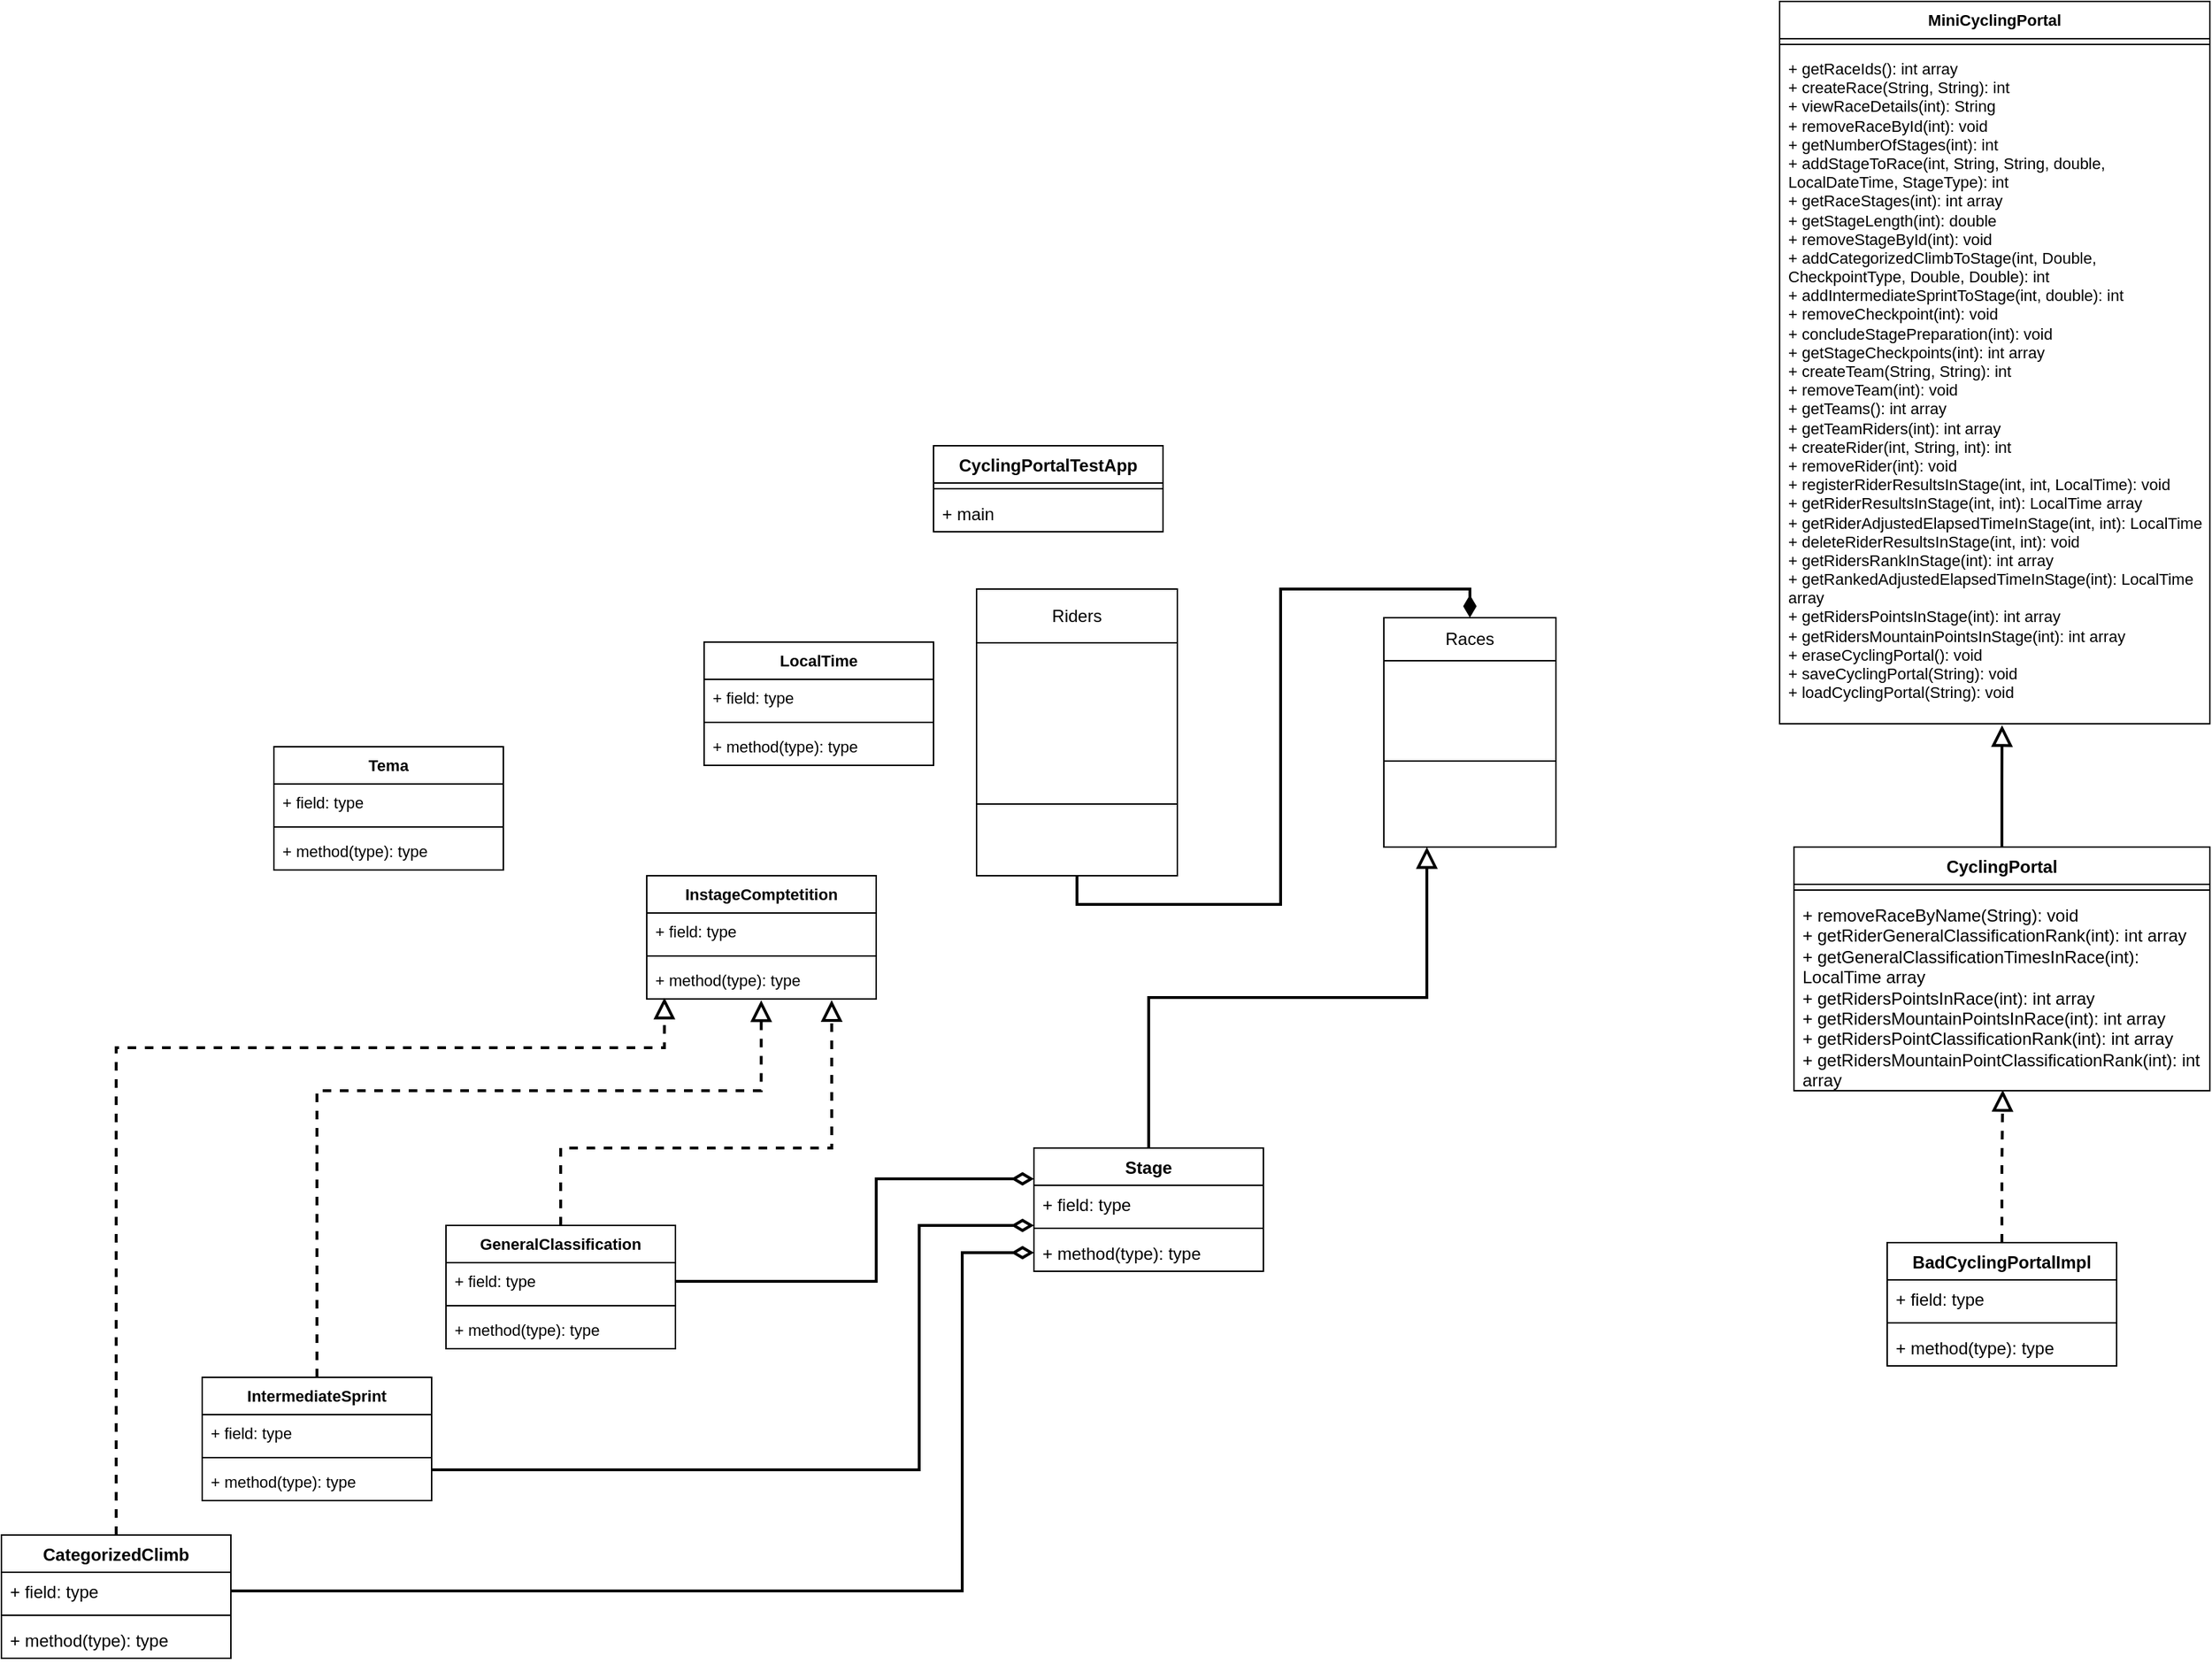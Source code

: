 <mxfile version="23.1.6" type="github">
  <diagram name="Page-1" id="q9JYpEjFwvB6e5CxQERE">
    <mxGraphModel dx="2020" dy="1909" grid="1" gridSize="10" guides="1" tooltips="1" connect="1" arrows="1" fold="1" page="1" pageScale="1" pageWidth="827" pageHeight="1169" math="0" shadow="0">
      <root>
        <mxCell id="0" />
        <mxCell id="1" parent="0" />
        <mxCell id="uEq3m0R4o0ad3iEvtRFF-10" value="CyclingPortalTestApp" style="swimlane;fontStyle=1;align=center;verticalAlign=top;childLayout=stackLayout;horizontal=1;startSize=26;horizontalStack=0;resizeParent=1;resizeParentMax=0;resizeLast=0;collapsible=1;marginBottom=0;whiteSpace=wrap;html=1;" parent="1" vertex="1">
          <mxGeometry x="40" y="40" width="160" height="60" as="geometry" />
        </mxCell>
        <mxCell id="uEq3m0R4o0ad3iEvtRFF-12" value="" style="line;strokeWidth=1;fillColor=none;align=left;verticalAlign=middle;spacingTop=-1;spacingLeft=3;spacingRight=3;rotatable=0;labelPosition=right;points=[];portConstraint=eastwest;strokeColor=inherit;" parent="uEq3m0R4o0ad3iEvtRFF-10" vertex="1">
          <mxGeometry y="26" width="160" height="8" as="geometry" />
        </mxCell>
        <mxCell id="uEq3m0R4o0ad3iEvtRFF-13" value="+ main" style="text;strokeColor=none;fillColor=none;align=left;verticalAlign=top;spacingLeft=4;spacingRight=4;overflow=hidden;rotatable=0;points=[[0,0.5],[1,0.5]];portConstraint=eastwest;whiteSpace=wrap;html=1;" parent="uEq3m0R4o0ad3iEvtRFF-10" vertex="1">
          <mxGeometry y="34" width="160" height="26" as="geometry" />
        </mxCell>
        <mxCell id="wvcC62Qd1xTl-urH2v8x-9" value="" style="group" parent="1" vertex="1" connectable="0">
          <mxGeometry x="70" y="140" width="140" height="200" as="geometry" />
        </mxCell>
        <mxCell id="wvcC62Qd1xTl-urH2v8x-10" value="Riders" style="rounded=0;whiteSpace=wrap;html=1;" parent="wvcC62Qd1xTl-urH2v8x-9" vertex="1">
          <mxGeometry width="140" height="37.5" as="geometry" />
        </mxCell>
        <mxCell id="wvcC62Qd1xTl-urH2v8x-11" value="" style="rounded=0;whiteSpace=wrap;html=1;align=left;" parent="wvcC62Qd1xTl-urH2v8x-9" vertex="1">
          <mxGeometry y="37.5" width="140" height="112.5" as="geometry" />
        </mxCell>
        <mxCell id="wvcC62Qd1xTl-urH2v8x-12" value="" style="rounded=0;whiteSpace=wrap;html=1;" parent="wvcC62Qd1xTl-urH2v8x-9" vertex="1">
          <mxGeometry y="150" width="140" height="50" as="geometry" />
        </mxCell>
        <mxCell id="wvcC62Qd1xTl-urH2v8x-13" value="" style="group" parent="1" vertex="1" connectable="0">
          <mxGeometry x="354" y="160" width="120" height="160" as="geometry" />
        </mxCell>
        <mxCell id="wvcC62Qd1xTl-urH2v8x-14" value="Races" style="rounded=0;whiteSpace=wrap;html=1;" parent="wvcC62Qd1xTl-urH2v8x-13" vertex="1">
          <mxGeometry width="120" height="30" as="geometry" />
        </mxCell>
        <mxCell id="wvcC62Qd1xTl-urH2v8x-15" value="" style="rounded=0;whiteSpace=wrap;html=1;align=left;" parent="wvcC62Qd1xTl-urH2v8x-13" vertex="1">
          <mxGeometry y="30" width="120" height="70" as="geometry" />
        </mxCell>
        <mxCell id="wvcC62Qd1xTl-urH2v8x-16" value="" style="rounded=0;whiteSpace=wrap;html=1;" parent="wvcC62Qd1xTl-urH2v8x-13" vertex="1">
          <mxGeometry y="100" width="120" height="60" as="geometry" />
        </mxCell>
        <mxCell id="wvcC62Qd1xTl-urH2v8x-29" value="" style="endArrow=block;html=1;rounded=0;exitX=0.5;exitY=0;exitDx=0;exitDy=0;entryX=0.25;entryY=1;entryDx=0;entryDy=0;endFill=0;strokeWidth=2;endSize=10;startSize=10;edgeStyle=orthogonalEdgeStyle;" parent="1" source="ZmkPiaW1iWn0wtLQBJ-h-1" target="wvcC62Qd1xTl-urH2v8x-16" edge="1">
          <mxGeometry width="50" height="50" relative="1" as="geometry">
            <mxPoint x="240" y="400" as="sourcePoint" />
            <mxPoint x="600" y="270" as="targetPoint" />
          </mxGeometry>
        </mxCell>
        <mxCell id="rqDQW1-a-PWC5fzVs6pU-1" value="CyclingPortal" style="swimlane;fontStyle=1;align=center;verticalAlign=top;childLayout=stackLayout;horizontal=1;startSize=26;horizontalStack=0;resizeParent=1;resizeParentMax=0;resizeLast=0;collapsible=1;marginBottom=0;whiteSpace=wrap;html=1;" parent="1" vertex="1">
          <mxGeometry x="640" y="320" width="290" height="170" as="geometry" />
        </mxCell>
        <mxCell id="rqDQW1-a-PWC5fzVs6pU-3" value="" style="line;strokeWidth=1;fillColor=none;align=left;verticalAlign=middle;spacingTop=-1;spacingLeft=3;spacingRight=3;rotatable=0;labelPosition=right;points=[];portConstraint=eastwest;strokeColor=inherit;" parent="rqDQW1-a-PWC5fzVs6pU-1" vertex="1">
          <mxGeometry y="26" width="290" height="8" as="geometry" />
        </mxCell>
        <mxCell id="rqDQW1-a-PWC5fzVs6pU-4" value="+ removeRaceByName(String): void&lt;br&gt;+ getRiderGeneralClassificationRank(int): int array&lt;br&gt;+ getGeneralClassificationTimesInRace(int): LocalTime array&lt;br&gt;+ getRidersPointsInRace(int): int array&lt;br&gt;+ getRidersMountainPointsInRace(int): int array&lt;br&gt;+ getRidersPointClassificationRank(int): int array&lt;br&gt;+ getRidersMountainPointClassificationRank(int): int array" style="text;strokeColor=none;fillColor=none;align=left;verticalAlign=top;spacingLeft=4;spacingRight=4;overflow=hidden;rotatable=0;points=[[0,0.5],[1,0.5]];portConstraint=eastwest;whiteSpace=wrap;html=1;" parent="rqDQW1-a-PWC5fzVs6pU-1" vertex="1">
          <mxGeometry y="34" width="290" height="136" as="geometry" />
        </mxCell>
        <mxCell id="rqDQW1-a-PWC5fzVs6pU-15" style="edgeStyle=orthogonalEdgeStyle;rounded=0;orthogonalLoop=1;jettySize=auto;html=1;exitX=0.5;exitY=0;exitDx=0;exitDy=0;strokeColor=default;strokeWidth=2;align=center;verticalAlign=middle;fontFamily=Helvetica;fontSize=11;fontColor=default;labelBackgroundColor=default;startSize=10;endArrow=block;endFill=0;endSize=10;dashed=1;entryX=0.502;entryY=0.996;entryDx=0;entryDy=0;entryPerimeter=0;" parent="1" source="rqDQW1-a-PWC5fzVs6pU-9" target="rqDQW1-a-PWC5fzVs6pU-4" edge="1">
          <mxGeometry relative="1" as="geometry">
            <mxPoint x="770" y="536" as="targetPoint" />
          </mxGeometry>
        </mxCell>
        <mxCell id="rqDQW1-a-PWC5fzVs6pU-9" value="BadCyclingPortalImpl" style="swimlane;fontStyle=1;align=center;verticalAlign=top;childLayout=stackLayout;horizontal=1;startSize=26;horizontalStack=0;resizeParent=1;resizeParentMax=0;resizeLast=0;collapsible=1;marginBottom=0;whiteSpace=wrap;html=1;" parent="1" vertex="1">
          <mxGeometry x="705" y="596" width="160" height="86" as="geometry" />
        </mxCell>
        <mxCell id="rqDQW1-a-PWC5fzVs6pU-10" value="+ field: type" style="text;strokeColor=none;fillColor=none;align=left;verticalAlign=top;spacingLeft=4;spacingRight=4;overflow=hidden;rotatable=0;points=[[0,0.5],[1,0.5]];portConstraint=eastwest;whiteSpace=wrap;html=1;" parent="rqDQW1-a-PWC5fzVs6pU-9" vertex="1">
          <mxGeometry y="26" width="160" height="26" as="geometry" />
        </mxCell>
        <mxCell id="rqDQW1-a-PWC5fzVs6pU-11" value="" style="line;strokeWidth=1;fillColor=none;align=left;verticalAlign=middle;spacingTop=-1;spacingLeft=3;spacingRight=3;rotatable=0;labelPosition=right;points=[];portConstraint=eastwest;strokeColor=inherit;" parent="rqDQW1-a-PWC5fzVs6pU-9" vertex="1">
          <mxGeometry y="52" width="160" height="8" as="geometry" />
        </mxCell>
        <mxCell id="rqDQW1-a-PWC5fzVs6pU-12" value="+ method(type): type" style="text;strokeColor=none;fillColor=none;align=left;verticalAlign=top;spacingLeft=4;spacingRight=4;overflow=hidden;rotatable=0;points=[[0,0.5],[1,0.5]];portConstraint=eastwest;whiteSpace=wrap;html=1;" parent="rqDQW1-a-PWC5fzVs6pU-9" vertex="1">
          <mxGeometry y="60" width="160" height="26" as="geometry" />
        </mxCell>
        <mxCell id="rqDQW1-a-PWC5fzVs6pU-17" value="MiniCyclingPortal" style="swimlane;fontStyle=1;align=center;verticalAlign=top;childLayout=stackLayout;horizontal=1;startSize=26;horizontalStack=0;resizeParent=1;resizeParentMax=0;resizeLast=0;collapsible=1;marginBottom=0;whiteSpace=wrap;html=1;fontFamily=Helvetica;fontSize=11;fontColor=default;labelBackgroundColor=default;" parent="1" vertex="1">
          <mxGeometry x="630" y="-270" width="300" height="504" as="geometry" />
        </mxCell>
        <mxCell id="rqDQW1-a-PWC5fzVs6pU-19" value="" style="line;strokeWidth=1;fillColor=none;align=left;verticalAlign=middle;spacingTop=-1;spacingLeft=3;spacingRight=3;rotatable=0;labelPosition=right;points=[];portConstraint=eastwest;strokeColor=inherit;fontFamily=Helvetica;fontSize=11;fontColor=default;labelBackgroundColor=default;" parent="rqDQW1-a-PWC5fzVs6pU-17" vertex="1">
          <mxGeometry y="26" width="300" height="8" as="geometry" />
        </mxCell>
        <mxCell id="rqDQW1-a-PWC5fzVs6pU-20" value="+ getRaceIds(): int array&lt;br&gt;+ createRace(String, String): int&lt;br&gt;+ viewRaceDetails(int): String&lt;br&gt;+ removeRaceById(int): void&lt;br&gt;+ getNumberOfStages(int): int&lt;br&gt;+ addStageToRace(int, String, String, double, LocalDateTime, StageType): int&lt;br&gt;+ getRaceStages(int): int array&lt;div&gt;+ getStageLength(int): double&lt;/div&gt;&lt;div&gt;+ removeStageById(int): void&lt;/div&gt;&lt;div&gt;+ addCategorizedClimbToStage(int, Double, CheckpointType, Double, Double): int&lt;/div&gt;&lt;div&gt;+ addIntermediateSprintToStage(int, double): int&lt;/div&gt;&lt;div&gt;+ removeCheckpoint(int): void&lt;/div&gt;&lt;div&gt;+ concludeStagePreparation(int): void&lt;/div&gt;&lt;div&gt;+ getStageCheckpoints(int): int array&lt;/div&gt;&lt;div&gt;+ createTeam(String, String): int&lt;/div&gt;&lt;div&gt;+ removeTeam(int): void&lt;/div&gt;&lt;div&gt;+ getTeams(): int array&lt;/div&gt;&lt;div&gt;+ getTeamRiders(int): int array&lt;/div&gt;&lt;div&gt;+ createRider(int, String, int): int&lt;/div&gt;&lt;div&gt;+ removeRider(int): void&lt;/div&gt;&lt;div&gt;+ registerRiderResultsInStage(int, int, LocalTime): void&lt;/div&gt;&lt;div&gt;+ getRiderResultsInStage(int, int): LocalTime array&lt;/div&gt;&lt;div&gt;+ getRiderAdjustedElapsedTimeInStage(int, int): LocalTime&lt;/div&gt;&lt;div&gt;+ deleteRiderResultsInStage(int, int): void&lt;/div&gt;&lt;div&gt;+ getRidersRankInStage(int): int array&lt;/div&gt;&lt;div&gt;+ getRankedAdjustedElapsedTimeInStage(int): LocalTime array&lt;/div&gt;&lt;div&gt;+ getRidersPointsInStage(int): int array&lt;/div&gt;&lt;div&gt;+ getRidersMountainPointsInStage(int): int array&lt;/div&gt;&lt;div&gt;+ eraseCyclingPortal(): void&lt;/div&gt;&lt;div&gt;+ saveCyclingPortal(String): void&lt;/div&gt;&lt;div&gt;+ loadCyclingPortal(String): void&lt;/div&gt;&lt;div&gt;&lt;br&gt;&lt;/div&gt;" style="text;strokeColor=none;fillColor=none;align=left;verticalAlign=top;spacingLeft=4;spacingRight=4;overflow=hidden;rotatable=0;points=[[0,0.5],[1,0.5]];portConstraint=eastwest;whiteSpace=wrap;html=1;fontFamily=Helvetica;fontSize=11;fontColor=default;labelBackgroundColor=default;" parent="rqDQW1-a-PWC5fzVs6pU-17" vertex="1">
          <mxGeometry y="34" width="300" height="470" as="geometry" />
        </mxCell>
        <mxCell id="rqDQW1-a-PWC5fzVs6pU-23" style="edgeStyle=orthogonalEdgeStyle;rounded=0;orthogonalLoop=1;jettySize=auto;html=1;exitX=0.5;exitY=0;exitDx=0;exitDy=0;entryX=0.517;entryY=1.002;entryDx=0;entryDy=0;entryPerimeter=0;strokeColor=default;strokeWidth=2;align=center;verticalAlign=middle;fontFamily=Helvetica;fontSize=11;fontColor=default;labelBackgroundColor=default;startSize=10;endArrow=block;endFill=0;endSize=10;" parent="1" source="rqDQW1-a-PWC5fzVs6pU-1" target="rqDQW1-a-PWC5fzVs6pU-20" edge="1">
          <mxGeometry relative="1" as="geometry" />
        </mxCell>
        <mxCell id="ZmkPiaW1iWn0wtLQBJ-h-1" value="Stage" style="swimlane;fontStyle=1;align=center;verticalAlign=top;childLayout=stackLayout;horizontal=1;startSize=26;horizontalStack=0;resizeParent=1;resizeParentMax=0;resizeLast=0;collapsible=1;marginBottom=0;whiteSpace=wrap;html=1;" vertex="1" parent="1">
          <mxGeometry x="110" y="530" width="160" height="86" as="geometry" />
        </mxCell>
        <mxCell id="ZmkPiaW1iWn0wtLQBJ-h-2" value="+ field: type" style="text;strokeColor=none;fillColor=none;align=left;verticalAlign=top;spacingLeft=4;spacingRight=4;overflow=hidden;rotatable=0;points=[[0,0.5],[1,0.5]];portConstraint=eastwest;whiteSpace=wrap;html=1;" vertex="1" parent="ZmkPiaW1iWn0wtLQBJ-h-1">
          <mxGeometry y="26" width="160" height="26" as="geometry" />
        </mxCell>
        <mxCell id="ZmkPiaW1iWn0wtLQBJ-h-3" value="" style="line;strokeWidth=1;fillColor=none;align=left;verticalAlign=middle;spacingTop=-1;spacingLeft=3;spacingRight=3;rotatable=0;labelPosition=right;points=[];portConstraint=eastwest;strokeColor=inherit;" vertex="1" parent="ZmkPiaW1iWn0wtLQBJ-h-1">
          <mxGeometry y="52" width="160" height="8" as="geometry" />
        </mxCell>
        <mxCell id="ZmkPiaW1iWn0wtLQBJ-h-4" value="+ method(type): type" style="text;strokeColor=none;fillColor=none;align=left;verticalAlign=top;spacingLeft=4;spacingRight=4;overflow=hidden;rotatable=0;points=[[0,0.5],[1,0.5]];portConstraint=eastwest;whiteSpace=wrap;html=1;" vertex="1" parent="ZmkPiaW1iWn0wtLQBJ-h-1">
          <mxGeometry y="60" width="160" height="26" as="geometry" />
        </mxCell>
        <mxCell id="ZmkPiaW1iWn0wtLQBJ-h-5" value="CategorizedClimb" style="swimlane;fontStyle=1;align=center;verticalAlign=top;childLayout=stackLayout;horizontal=1;startSize=26;horizontalStack=0;resizeParent=1;resizeParentMax=0;resizeLast=0;collapsible=1;marginBottom=0;whiteSpace=wrap;html=1;" vertex="1" parent="1">
          <mxGeometry x="-610" y="800" width="160" height="86" as="geometry" />
        </mxCell>
        <mxCell id="ZmkPiaW1iWn0wtLQBJ-h-6" value="+ field: type" style="text;strokeColor=none;fillColor=none;align=left;verticalAlign=top;spacingLeft=4;spacingRight=4;overflow=hidden;rotatable=0;points=[[0,0.5],[1,0.5]];portConstraint=eastwest;whiteSpace=wrap;html=1;" vertex="1" parent="ZmkPiaW1iWn0wtLQBJ-h-5">
          <mxGeometry y="26" width="160" height="26" as="geometry" />
        </mxCell>
        <mxCell id="ZmkPiaW1iWn0wtLQBJ-h-7" value="" style="line;strokeWidth=1;fillColor=none;align=left;verticalAlign=middle;spacingTop=-1;spacingLeft=3;spacingRight=3;rotatable=0;labelPosition=right;points=[];portConstraint=eastwest;strokeColor=inherit;" vertex="1" parent="ZmkPiaW1iWn0wtLQBJ-h-5">
          <mxGeometry y="52" width="160" height="8" as="geometry" />
        </mxCell>
        <mxCell id="ZmkPiaW1iWn0wtLQBJ-h-8" value="+ method(type): type" style="text;strokeColor=none;fillColor=none;align=left;verticalAlign=top;spacingLeft=4;spacingRight=4;overflow=hidden;rotatable=0;points=[[0,0.5],[1,0.5]];portConstraint=eastwest;whiteSpace=wrap;html=1;" vertex="1" parent="ZmkPiaW1iWn0wtLQBJ-h-5">
          <mxGeometry y="60" width="160" height="26" as="geometry" />
        </mxCell>
        <mxCell id="ZmkPiaW1iWn0wtLQBJ-h-10" style="edgeStyle=orthogonalEdgeStyle;rounded=0;orthogonalLoop=1;jettySize=auto;html=1;exitX=1;exitY=0.5;exitDx=0;exitDy=0;entryX=0;entryY=0.5;entryDx=0;entryDy=0;strokeColor=default;strokeWidth=2;align=center;verticalAlign=middle;fontFamily=Helvetica;fontSize=11;fontColor=default;labelBackgroundColor=default;startSize=10;endArrow=diamondThin;endFill=0;endSize=10;" edge="1" parent="1" source="ZmkPiaW1iWn0wtLQBJ-h-6" target="ZmkPiaW1iWn0wtLQBJ-h-4">
          <mxGeometry relative="1" as="geometry">
            <Array as="points">
              <mxPoint x="60" y="839" />
              <mxPoint x="60" y="603" />
            </Array>
          </mxGeometry>
        </mxCell>
        <mxCell id="ZmkPiaW1iWn0wtLQBJ-h-11" value="InstageComptetition" style="swimlane;fontStyle=1;align=center;verticalAlign=top;childLayout=stackLayout;horizontal=1;startSize=26;horizontalStack=0;resizeParent=1;resizeParentMax=0;resizeLast=0;collapsible=1;marginBottom=0;whiteSpace=wrap;html=1;fontFamily=Helvetica;fontSize=11;fontColor=default;labelBackgroundColor=default;" vertex="1" parent="1">
          <mxGeometry x="-160" y="340" width="160" height="86" as="geometry" />
        </mxCell>
        <mxCell id="ZmkPiaW1iWn0wtLQBJ-h-12" value="+ field: type" style="text;strokeColor=none;fillColor=none;align=left;verticalAlign=top;spacingLeft=4;spacingRight=4;overflow=hidden;rotatable=0;points=[[0,0.5],[1,0.5]];portConstraint=eastwest;whiteSpace=wrap;html=1;fontFamily=Helvetica;fontSize=11;fontColor=default;labelBackgroundColor=default;" vertex="1" parent="ZmkPiaW1iWn0wtLQBJ-h-11">
          <mxGeometry y="26" width="160" height="26" as="geometry" />
        </mxCell>
        <mxCell id="ZmkPiaW1iWn0wtLQBJ-h-13" value="" style="line;strokeWidth=1;fillColor=none;align=left;verticalAlign=middle;spacingTop=-1;spacingLeft=3;spacingRight=3;rotatable=0;labelPosition=right;points=[];portConstraint=eastwest;strokeColor=inherit;fontFamily=Helvetica;fontSize=11;fontColor=default;labelBackgroundColor=default;" vertex="1" parent="ZmkPiaW1iWn0wtLQBJ-h-11">
          <mxGeometry y="52" width="160" height="8" as="geometry" />
        </mxCell>
        <mxCell id="ZmkPiaW1iWn0wtLQBJ-h-14" value="+ method(type): type" style="text;strokeColor=none;fillColor=none;align=left;verticalAlign=top;spacingLeft=4;spacingRight=4;overflow=hidden;rotatable=0;points=[[0,0.5],[1,0.5]];portConstraint=eastwest;whiteSpace=wrap;html=1;fontFamily=Helvetica;fontSize=11;fontColor=default;labelBackgroundColor=default;" vertex="1" parent="ZmkPiaW1iWn0wtLQBJ-h-11">
          <mxGeometry y="60" width="160" height="26" as="geometry" />
        </mxCell>
        <mxCell id="ZmkPiaW1iWn0wtLQBJ-h-15" style="edgeStyle=orthogonalEdgeStyle;rounded=0;orthogonalLoop=1;jettySize=auto;html=1;exitX=0.5;exitY=0;exitDx=0;exitDy=0;entryX=0.077;entryY=0.964;entryDx=0;entryDy=0;entryPerimeter=0;strokeColor=default;strokeWidth=2;align=center;verticalAlign=middle;fontFamily=Helvetica;fontSize=11;fontColor=default;labelBackgroundColor=default;startSize=10;endArrow=block;endFill=0;endSize=10;dashed=1;" edge="1" parent="1" source="ZmkPiaW1iWn0wtLQBJ-h-5" target="ZmkPiaW1iWn0wtLQBJ-h-14">
          <mxGeometry relative="1" as="geometry">
            <Array as="points">
              <mxPoint x="-350" y="460" />
              <mxPoint x="-148" y="460" />
              <mxPoint x="-148" y="425" />
            </Array>
          </mxGeometry>
        </mxCell>
        <mxCell id="ZmkPiaW1iWn0wtLQBJ-h-16" value="IntermediateSprint" style="swimlane;fontStyle=1;align=center;verticalAlign=top;childLayout=stackLayout;horizontal=1;startSize=26;horizontalStack=0;resizeParent=1;resizeParentMax=0;resizeLast=0;collapsible=1;marginBottom=0;whiteSpace=wrap;html=1;fontFamily=Helvetica;fontSize=11;fontColor=default;labelBackgroundColor=default;" vertex="1" parent="1">
          <mxGeometry x="-470" y="690" width="160" height="86" as="geometry" />
        </mxCell>
        <mxCell id="ZmkPiaW1iWn0wtLQBJ-h-17" value="+ field: type" style="text;strokeColor=none;fillColor=none;align=left;verticalAlign=top;spacingLeft=4;spacingRight=4;overflow=hidden;rotatable=0;points=[[0,0.5],[1,0.5]];portConstraint=eastwest;whiteSpace=wrap;html=1;fontFamily=Helvetica;fontSize=11;fontColor=default;labelBackgroundColor=default;" vertex="1" parent="ZmkPiaW1iWn0wtLQBJ-h-16">
          <mxGeometry y="26" width="160" height="26" as="geometry" />
        </mxCell>
        <mxCell id="ZmkPiaW1iWn0wtLQBJ-h-18" value="" style="line;strokeWidth=1;fillColor=none;align=left;verticalAlign=middle;spacingTop=-1;spacingLeft=3;spacingRight=3;rotatable=0;labelPosition=right;points=[];portConstraint=eastwest;strokeColor=inherit;fontFamily=Helvetica;fontSize=11;fontColor=default;labelBackgroundColor=default;" vertex="1" parent="ZmkPiaW1iWn0wtLQBJ-h-16">
          <mxGeometry y="52" width="160" height="8" as="geometry" />
        </mxCell>
        <mxCell id="ZmkPiaW1iWn0wtLQBJ-h-19" value="+ method(type): type" style="text;strokeColor=none;fillColor=none;align=left;verticalAlign=top;spacingLeft=4;spacingRight=4;overflow=hidden;rotatable=0;points=[[0,0.5],[1,0.5]];portConstraint=eastwest;whiteSpace=wrap;html=1;fontFamily=Helvetica;fontSize=11;fontColor=default;labelBackgroundColor=default;" vertex="1" parent="ZmkPiaW1iWn0wtLQBJ-h-16">
          <mxGeometry y="60" width="160" height="26" as="geometry" />
        </mxCell>
        <mxCell id="ZmkPiaW1iWn0wtLQBJ-h-20" style="edgeStyle=orthogonalEdgeStyle;rounded=0;orthogonalLoop=1;jettySize=auto;html=1;exitX=0.5;exitY=0;exitDx=0;exitDy=0;entryX=0.499;entryY=1.036;entryDx=0;entryDy=0;entryPerimeter=0;strokeColor=default;strokeWidth=2;align=center;verticalAlign=middle;fontFamily=Helvetica;fontSize=11;fontColor=default;labelBackgroundColor=default;startSize=10;endArrow=block;endFill=0;endSize=10;dashed=1;" edge="1" parent="1" source="ZmkPiaW1iWn0wtLQBJ-h-16" target="ZmkPiaW1iWn0wtLQBJ-h-14">
          <mxGeometry relative="1" as="geometry">
            <Array as="points">
              <mxPoint x="-390" y="490" />
              <mxPoint x="-80" y="490" />
            </Array>
          </mxGeometry>
        </mxCell>
        <mxCell id="ZmkPiaW1iWn0wtLQBJ-h-21" style="edgeStyle=orthogonalEdgeStyle;rounded=0;orthogonalLoop=1;jettySize=auto;html=1;exitX=1;exitY=0.75;exitDx=0;exitDy=0;entryX=0;entryY=1.062;entryDx=0;entryDy=0;entryPerimeter=0;strokeColor=default;strokeWidth=2;align=center;verticalAlign=middle;fontFamily=Helvetica;fontSize=11;fontColor=default;labelBackgroundColor=default;startSize=10;endArrow=diamondThin;endFill=0;endSize=10;" edge="1" parent="1" source="ZmkPiaW1iWn0wtLQBJ-h-16" target="ZmkPiaW1iWn0wtLQBJ-h-2">
          <mxGeometry relative="1" as="geometry">
            <Array as="points">
              <mxPoint x="30" y="755" />
              <mxPoint x="30" y="584" />
              <mxPoint x="110" y="584" />
            </Array>
          </mxGeometry>
        </mxCell>
        <mxCell id="ZmkPiaW1iWn0wtLQBJ-h-22" value="Tema" style="swimlane;fontStyle=1;align=center;verticalAlign=top;childLayout=stackLayout;horizontal=1;startSize=26;horizontalStack=0;resizeParent=1;resizeParentMax=0;resizeLast=0;collapsible=1;marginBottom=0;whiteSpace=wrap;html=1;fontFamily=Helvetica;fontSize=11;fontColor=default;labelBackgroundColor=default;" vertex="1" parent="1">
          <mxGeometry x="-420" y="250" width="160" height="86" as="geometry" />
        </mxCell>
        <mxCell id="ZmkPiaW1iWn0wtLQBJ-h-23" value="+ field: type" style="text;strokeColor=none;fillColor=none;align=left;verticalAlign=top;spacingLeft=4;spacingRight=4;overflow=hidden;rotatable=0;points=[[0,0.5],[1,0.5]];portConstraint=eastwest;whiteSpace=wrap;html=1;fontFamily=Helvetica;fontSize=11;fontColor=default;labelBackgroundColor=default;" vertex="1" parent="ZmkPiaW1iWn0wtLQBJ-h-22">
          <mxGeometry y="26" width="160" height="26" as="geometry" />
        </mxCell>
        <mxCell id="ZmkPiaW1iWn0wtLQBJ-h-24" value="" style="line;strokeWidth=1;fillColor=none;align=left;verticalAlign=middle;spacingTop=-1;spacingLeft=3;spacingRight=3;rotatable=0;labelPosition=right;points=[];portConstraint=eastwest;strokeColor=inherit;fontFamily=Helvetica;fontSize=11;fontColor=default;labelBackgroundColor=default;" vertex="1" parent="ZmkPiaW1iWn0wtLQBJ-h-22">
          <mxGeometry y="52" width="160" height="8" as="geometry" />
        </mxCell>
        <mxCell id="ZmkPiaW1iWn0wtLQBJ-h-25" value="+ method(type): type" style="text;strokeColor=none;fillColor=none;align=left;verticalAlign=top;spacingLeft=4;spacingRight=4;overflow=hidden;rotatable=0;points=[[0,0.5],[1,0.5]];portConstraint=eastwest;whiteSpace=wrap;html=1;fontFamily=Helvetica;fontSize=11;fontColor=default;labelBackgroundColor=default;" vertex="1" parent="ZmkPiaW1iWn0wtLQBJ-h-22">
          <mxGeometry y="60" width="160" height="26" as="geometry" />
        </mxCell>
        <mxCell id="ZmkPiaW1iWn0wtLQBJ-h-26" value="LocalTime" style="swimlane;fontStyle=1;align=center;verticalAlign=top;childLayout=stackLayout;horizontal=1;startSize=26;horizontalStack=0;resizeParent=1;resizeParentMax=0;resizeLast=0;collapsible=1;marginBottom=0;whiteSpace=wrap;html=1;fontFamily=Helvetica;fontSize=11;fontColor=default;labelBackgroundColor=default;" vertex="1" parent="1">
          <mxGeometry x="-120" y="177" width="160" height="86" as="geometry" />
        </mxCell>
        <mxCell id="ZmkPiaW1iWn0wtLQBJ-h-27" value="+ field: type" style="text;strokeColor=none;fillColor=none;align=left;verticalAlign=top;spacingLeft=4;spacingRight=4;overflow=hidden;rotatable=0;points=[[0,0.5],[1,0.5]];portConstraint=eastwest;whiteSpace=wrap;html=1;fontFamily=Helvetica;fontSize=11;fontColor=default;labelBackgroundColor=default;" vertex="1" parent="ZmkPiaW1iWn0wtLQBJ-h-26">
          <mxGeometry y="26" width="160" height="26" as="geometry" />
        </mxCell>
        <mxCell id="ZmkPiaW1iWn0wtLQBJ-h-28" value="" style="line;strokeWidth=1;fillColor=none;align=left;verticalAlign=middle;spacingTop=-1;spacingLeft=3;spacingRight=3;rotatable=0;labelPosition=right;points=[];portConstraint=eastwest;strokeColor=inherit;fontFamily=Helvetica;fontSize=11;fontColor=default;labelBackgroundColor=default;" vertex="1" parent="ZmkPiaW1iWn0wtLQBJ-h-26">
          <mxGeometry y="52" width="160" height="8" as="geometry" />
        </mxCell>
        <mxCell id="ZmkPiaW1iWn0wtLQBJ-h-29" value="+ method(type): type" style="text;strokeColor=none;fillColor=none;align=left;verticalAlign=top;spacingLeft=4;spacingRight=4;overflow=hidden;rotatable=0;points=[[0,0.5],[1,0.5]];portConstraint=eastwest;whiteSpace=wrap;html=1;fontFamily=Helvetica;fontSize=11;fontColor=default;labelBackgroundColor=default;" vertex="1" parent="ZmkPiaW1iWn0wtLQBJ-h-26">
          <mxGeometry y="60" width="160" height="26" as="geometry" />
        </mxCell>
        <mxCell id="ZmkPiaW1iWn0wtLQBJ-h-30" value="GeneralClassification" style="swimlane;fontStyle=1;align=center;verticalAlign=top;childLayout=stackLayout;horizontal=1;startSize=26;horizontalStack=0;resizeParent=1;resizeParentMax=0;resizeLast=0;collapsible=1;marginBottom=0;whiteSpace=wrap;html=1;fontFamily=Helvetica;fontSize=11;fontColor=default;labelBackgroundColor=default;" vertex="1" parent="1">
          <mxGeometry x="-300" y="584" width="160" height="86" as="geometry" />
        </mxCell>
        <mxCell id="ZmkPiaW1iWn0wtLQBJ-h-31" value="+ field: type" style="text;strokeColor=none;fillColor=none;align=left;verticalAlign=top;spacingLeft=4;spacingRight=4;overflow=hidden;rotatable=0;points=[[0,0.5],[1,0.5]];portConstraint=eastwest;whiteSpace=wrap;html=1;fontFamily=Helvetica;fontSize=11;fontColor=default;labelBackgroundColor=default;" vertex="1" parent="ZmkPiaW1iWn0wtLQBJ-h-30">
          <mxGeometry y="26" width="160" height="26" as="geometry" />
        </mxCell>
        <mxCell id="ZmkPiaW1iWn0wtLQBJ-h-32" value="" style="line;strokeWidth=1;fillColor=none;align=left;verticalAlign=middle;spacingTop=-1;spacingLeft=3;spacingRight=3;rotatable=0;labelPosition=right;points=[];portConstraint=eastwest;strokeColor=inherit;fontFamily=Helvetica;fontSize=11;fontColor=default;labelBackgroundColor=default;" vertex="1" parent="ZmkPiaW1iWn0wtLQBJ-h-30">
          <mxGeometry y="52" width="160" height="8" as="geometry" />
        </mxCell>
        <mxCell id="ZmkPiaW1iWn0wtLQBJ-h-33" value="+ method(type): type" style="text;strokeColor=none;fillColor=none;align=left;verticalAlign=top;spacingLeft=4;spacingRight=4;overflow=hidden;rotatable=0;points=[[0,0.5],[1,0.5]];portConstraint=eastwest;whiteSpace=wrap;html=1;fontFamily=Helvetica;fontSize=11;fontColor=default;labelBackgroundColor=default;" vertex="1" parent="ZmkPiaW1iWn0wtLQBJ-h-30">
          <mxGeometry y="60" width="160" height="26" as="geometry" />
        </mxCell>
        <mxCell id="ZmkPiaW1iWn0wtLQBJ-h-35" style="edgeStyle=orthogonalEdgeStyle;rounded=0;orthogonalLoop=1;jettySize=auto;html=1;exitX=0.5;exitY=1;exitDx=0;exitDy=0;entryX=0.5;entryY=0;entryDx=0;entryDy=0;strokeColor=default;strokeWidth=2;align=center;verticalAlign=middle;fontFamily=Helvetica;fontSize=11;fontColor=default;labelBackgroundColor=default;startSize=10;endArrow=diamondThin;endFill=1;endSize=10;" edge="1" parent="1" source="wvcC62Qd1xTl-urH2v8x-12" target="wvcC62Qd1xTl-urH2v8x-14">
          <mxGeometry relative="1" as="geometry" />
        </mxCell>
        <mxCell id="ZmkPiaW1iWn0wtLQBJ-h-36" style="edgeStyle=orthogonalEdgeStyle;rounded=0;orthogonalLoop=1;jettySize=auto;html=1;exitX=0.5;exitY=0;exitDx=0;exitDy=0;entryX=0.806;entryY=1.031;entryDx=0;entryDy=0;entryPerimeter=0;strokeColor=default;strokeWidth=2;align=center;verticalAlign=middle;fontFamily=Helvetica;fontSize=11;fontColor=default;labelBackgroundColor=default;startSize=10;endArrow=block;endFill=0;endSize=10;dashed=1;" edge="1" parent="1" source="ZmkPiaW1iWn0wtLQBJ-h-30" target="ZmkPiaW1iWn0wtLQBJ-h-14">
          <mxGeometry relative="1" as="geometry">
            <Array as="points">
              <mxPoint x="-220" y="530" />
              <mxPoint x="-31" y="530" />
            </Array>
          </mxGeometry>
        </mxCell>
        <mxCell id="ZmkPiaW1iWn0wtLQBJ-h-37" style="edgeStyle=orthogonalEdgeStyle;rounded=0;orthogonalLoop=1;jettySize=auto;html=1;exitX=1;exitY=0.5;exitDx=0;exitDy=0;entryX=0;entryY=0.25;entryDx=0;entryDy=0;strokeColor=default;strokeWidth=2;align=center;verticalAlign=middle;fontFamily=Helvetica;fontSize=11;fontColor=default;labelBackgroundColor=default;startSize=10;endArrow=diamondThin;endFill=0;endSize=10;" edge="1" parent="1" source="ZmkPiaW1iWn0wtLQBJ-h-31" target="ZmkPiaW1iWn0wtLQBJ-h-1">
          <mxGeometry relative="1" as="geometry">
            <Array as="points">
              <mxPoint y="623" />
              <mxPoint y="552" />
            </Array>
          </mxGeometry>
        </mxCell>
      </root>
    </mxGraphModel>
  </diagram>
</mxfile>
